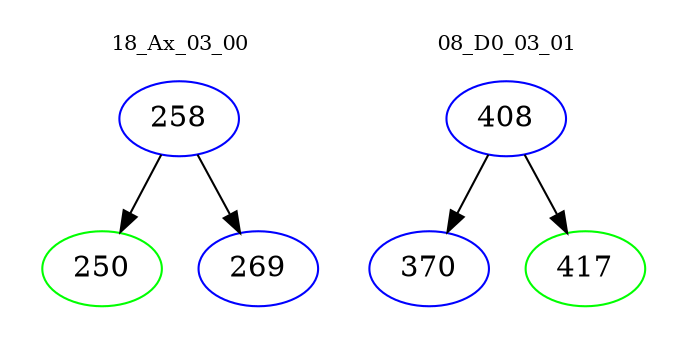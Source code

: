 digraph{
subgraph cluster_0 {
color = white
label = "18_Ax_03_00";
fontsize=10;
T0_258 [label="258", color="blue"]
T0_258 -> T0_250 [color="black"]
T0_250 [label="250", color="green"]
T0_258 -> T0_269 [color="black"]
T0_269 [label="269", color="blue"]
}
subgraph cluster_1 {
color = white
label = "08_D0_03_01";
fontsize=10;
T1_408 [label="408", color="blue"]
T1_408 -> T1_370 [color="black"]
T1_370 [label="370", color="blue"]
T1_408 -> T1_417 [color="black"]
T1_417 [label="417", color="green"]
}
}
